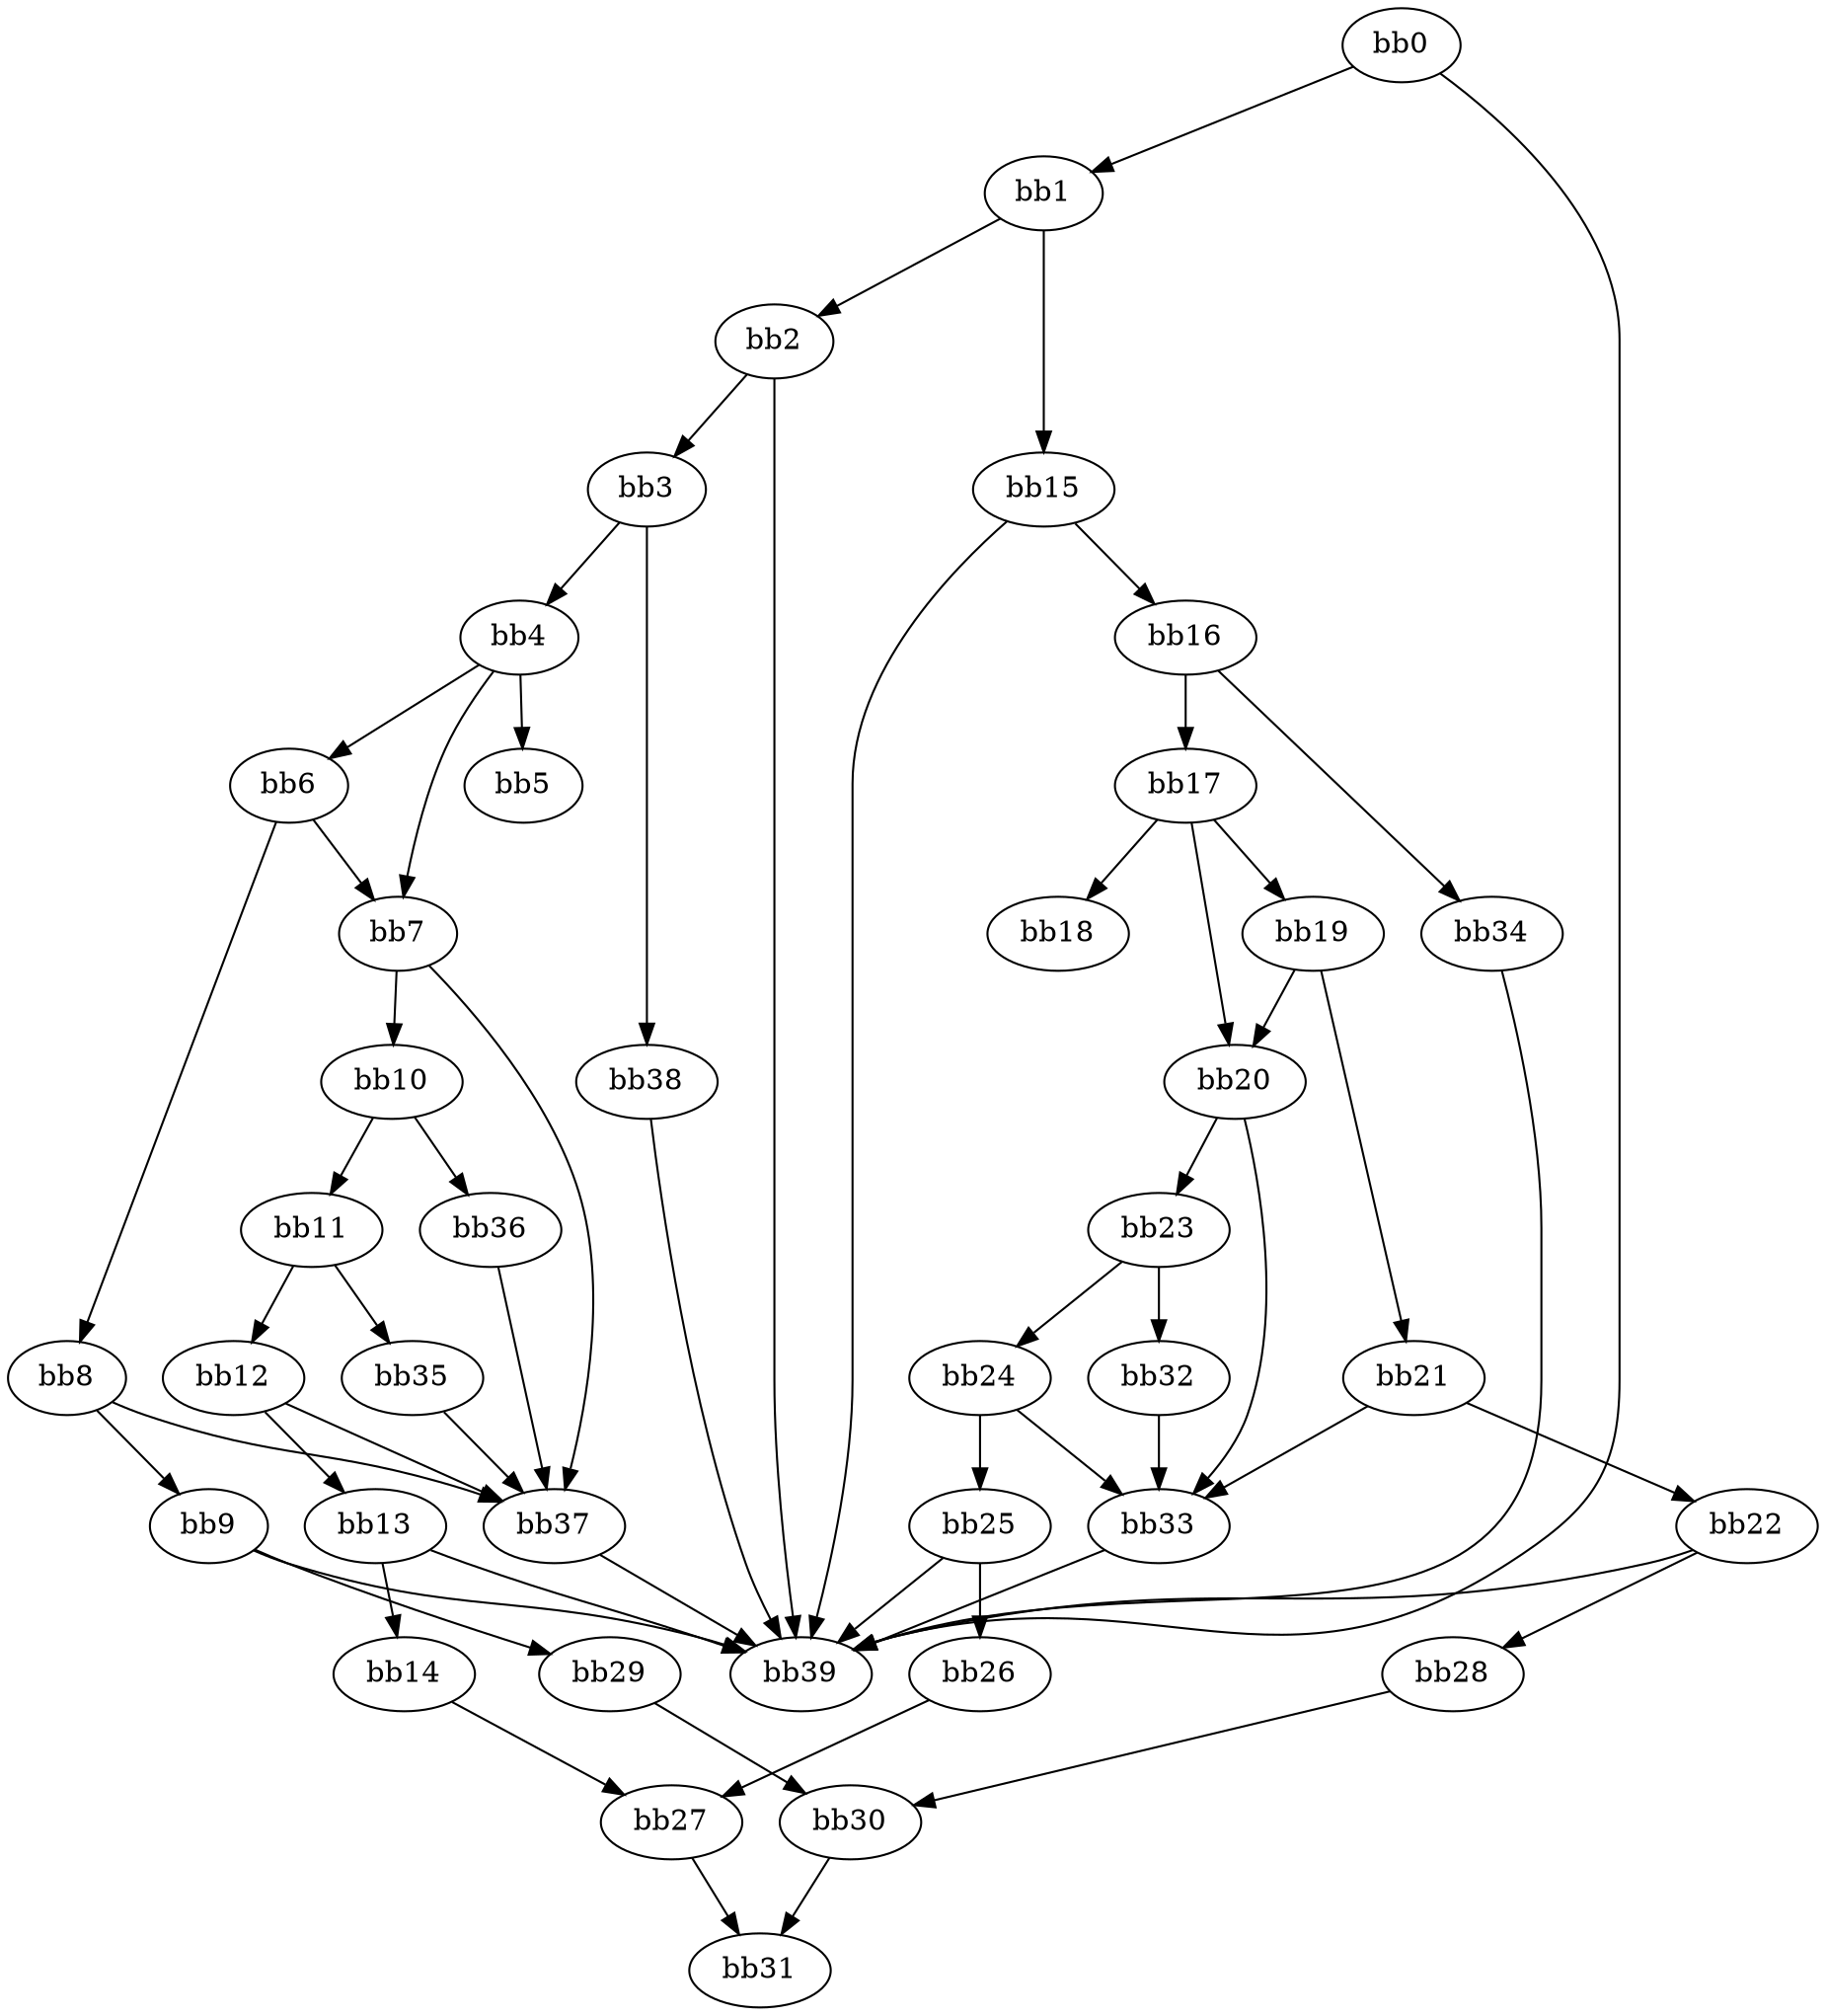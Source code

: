 digraph {
    0 [ label = "bb0\l" ]
    1 [ label = "bb1\l" ]
    2 [ label = "bb2\l" ]
    3 [ label = "bb3\l" ]
    4 [ label = "bb4\l" ]
    5 [ label = "bb5\l" ]
    6 [ label = "bb6\l" ]
    7 [ label = "bb7\l" ]
    8 [ label = "bb8\l" ]
    9 [ label = "bb9\l" ]
    10 [ label = "bb10\l" ]
    11 [ label = "bb11\l" ]
    12 [ label = "bb12\l" ]
    13 [ label = "bb13\l" ]
    14 [ label = "bb14\l" ]
    15 [ label = "bb15\l" ]
    16 [ label = "bb16\l" ]
    17 [ label = "bb17\l" ]
    18 [ label = "bb18\l" ]
    19 [ label = "bb19\l" ]
    20 [ label = "bb20\l" ]
    21 [ label = "bb21\l" ]
    22 [ label = "bb22\l" ]
    23 [ label = "bb23\l" ]
    24 [ label = "bb24\l" ]
    25 [ label = "bb25\l" ]
    26 [ label = "bb26\l" ]
    27 [ label = "bb27\l" ]
    28 [ label = "bb28\l" ]
    29 [ label = "bb29\l" ]
    30 [ label = "bb30\l" ]
    31 [ label = "bb31\l" ]
    32 [ label = "bb32\l" ]
    33 [ label = "bb33\l" ]
    34 [ label = "bb34\l" ]
    35 [ label = "bb35\l" ]
    36 [ label = "bb36\l" ]
    37 [ label = "bb37\l" ]
    38 [ label = "bb38\l" ]
    39 [ label = "bb39\l" ]
    0 -> 1 [ ]
    0 -> 39 [ ]
    1 -> 2 [ ]
    1 -> 15 [ ]
    2 -> 3 [ ]
    2 -> 39 [ ]
    3 -> 4 [ ]
    3 -> 38 [ ]
    4 -> 5 [ ]
    4 -> 6 [ ]
    4 -> 7 [ ]
    6 -> 7 [ ]
    6 -> 8 [ ]
    7 -> 10 [ ]
    7 -> 37 [ ]
    8 -> 9 [ ]
    8 -> 37 [ ]
    9 -> 29 [ ]
    9 -> 39 [ ]
    10 -> 11 [ ]
    10 -> 36 [ ]
    11 -> 12 [ ]
    11 -> 35 [ ]
    12 -> 13 [ ]
    12 -> 37 [ ]
    13 -> 14 [ ]
    13 -> 39 [ ]
    14 -> 27 [ ]
    15 -> 16 [ ]
    15 -> 39 [ ]
    16 -> 17 [ ]
    16 -> 34 [ ]
    17 -> 18 [ ]
    17 -> 19 [ ]
    17 -> 20 [ ]
    19 -> 20 [ ]
    19 -> 21 [ ]
    20 -> 23 [ ]
    20 -> 33 [ ]
    21 -> 22 [ ]
    21 -> 33 [ ]
    22 -> 28 [ ]
    22 -> 39 [ ]
    23 -> 24 [ ]
    23 -> 32 [ ]
    24 -> 25 [ ]
    24 -> 33 [ ]
    25 -> 26 [ ]
    25 -> 39 [ ]
    26 -> 27 [ ]
    27 -> 31 [ ]
    28 -> 30 [ ]
    29 -> 30 [ ]
    30 -> 31 [ ]
    32 -> 33 [ ]
    33 -> 39 [ ]
    34 -> 39 [ ]
    35 -> 37 [ ]
    36 -> 37 [ ]
    37 -> 39 [ ]
    38 -> 39 [ ]
}

